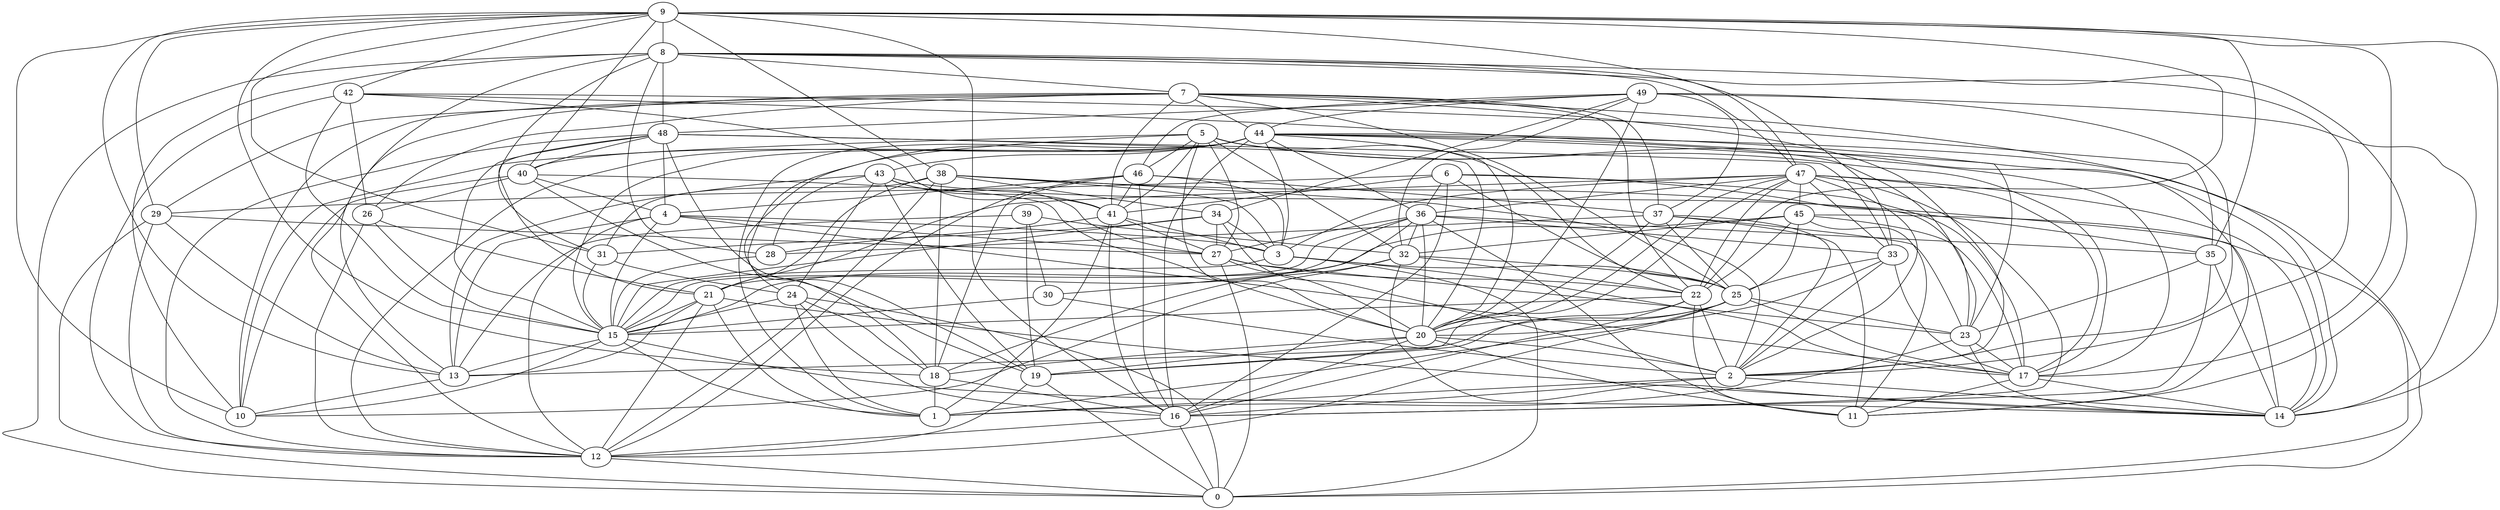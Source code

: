 digraph GG_graph {

subgraph G_graph {
edge [color = black]
"42" -> "41" [dir = none]
"42" -> "35" [dir = none]
"42" -> "23" [dir = none]
"49" -> "37" [dir = none]
"49" -> "34" [dir = none]
"49" -> "14" [dir = none]
"49" -> "44" [dir = none]
"49" -> "32" [dir = none]
"20" -> "19" [dir = none]
"20" -> "16" [dir = none]
"38" -> "18" [dir = none]
"38" -> "3" [dir = none]
"38" -> "35" [dir = none]
"38" -> "12" [dir = none]
"38" -> "34" [dir = none]
"5" -> "41" [dir = none]
"5" -> "22" [dir = none]
"5" -> "18" [dir = none]
"5" -> "11" [dir = none]
"5" -> "17" [dir = none]
"5" -> "32" [dir = none]
"37" -> "23" [dir = none]
"37" -> "28" [dir = none]
"37" -> "2" [dir = none]
"37" -> "20" [dir = none]
"37" -> "11" [dir = none]
"29" -> "12" [dir = none]
"29" -> "27" [dir = none]
"39" -> "19" [dir = none]
"39" -> "30" [dir = none]
"39" -> "13" [dir = none]
"39" -> "32" [dir = none]
"9" -> "38" [dir = none]
"9" -> "31" [dir = none]
"9" -> "8" [dir = none]
"9" -> "13" [dir = none]
"9" -> "40" [dir = none]
"9" -> "14" [dir = none]
"9" -> "29" [dir = none]
"9" -> "10" [dir = none]
"9" -> "47" [dir = none]
"9" -> "18" [dir = none]
"9" -> "35" [dir = none]
"19" -> "12" [dir = none]
"19" -> "0" [dir = none]
"15" -> "1" [dir = none]
"15" -> "14" [dir = none]
"46" -> "37" [dir = none]
"46" -> "3" [dir = none]
"46" -> "41" [dir = none]
"7" -> "37" [dir = none]
"7" -> "44" [dir = none]
"7" -> "2" [dir = none]
"7" -> "22" [dir = none]
"7" -> "29" [dir = none]
"7" -> "10" [dir = none]
"7" -> "14" [dir = none]
"7" -> "25" [dir = none]
"35" -> "23" [dir = none]
"35" -> "16" [dir = none]
"27" -> "20" [dir = none]
"27" -> "23" [dir = none]
"27" -> "0" [dir = none]
"28" -> "15" [dir = none]
"41" -> "28" [dir = none]
"41" -> "27" [dir = none]
"41" -> "3" [dir = none]
"41" -> "1" [dir = none]
"8" -> "11" [dir = none]
"8" -> "10" [dir = none]
"8" -> "7" [dir = none]
"8" -> "31" [dir = none]
"8" -> "28" [dir = none]
"22" -> "2" [dir = none]
"22" -> "19" [dir = none]
"17" -> "14" [dir = none]
"17" -> "11" [dir = none]
"40" -> "26" [dir = none]
"40" -> "19" [dir = none]
"45" -> "25" [dir = none]
"45" -> "15" [dir = none]
"45" -> "0" [dir = none]
"30" -> "2" [dir = none]
"6" -> "36" [dir = none]
"6" -> "16" [dir = none]
"6" -> "29" [dir = none]
"3" -> "25" [dir = none]
"3" -> "15" [dir = none]
"47" -> "16" [dir = none]
"47" -> "21" [dir = none]
"47" -> "3" [dir = none]
"47" -> "20" [dir = none]
"47" -> "14" [dir = none]
"47" -> "17" [dir = none]
"16" -> "0" [dir = none]
"43" -> "13" [dir = none]
"43" -> "28" [dir = none]
"43" -> "14" [dir = none]
"43" -> "19" [dir = none]
"36" -> "35" [dir = none]
"36" -> "30" [dir = none]
"36" -> "32" [dir = none]
"36" -> "20" [dir = none]
"36" -> "33" [dir = none]
"4" -> "27" [dir = none]
"4" -> "3" [dir = none]
"4" -> "12" [dir = none]
"4" -> "13" [dir = none]
"24" -> "0" [dir = none]
"24" -> "1" [dir = none]
"24" -> "16" [dir = none]
"31" -> "24" [dir = none]
"33" -> "25" [dir = none]
"33" -> "2" [dir = none]
"25" -> "1" [dir = none]
"25" -> "20" [dir = none]
"25" -> "23" [dir = none]
"25" -> "12" [dir = none]
"2" -> "1" [dir = none]
"48" -> "40" [dir = none]
"48" -> "33" [dir = none]
"48" -> "12" [dir = none]
"48" -> "15" [dir = none]
"48" -> "21" [dir = none]
"23" -> "14" [dir = none]
"21" -> "1" [dir = none]
"21" -> "13" [dir = none]
"21" -> "14" [dir = none]
"26" -> "21" [dir = none]
"26" -> "12" [dir = none]
"32" -> "25" [dir = none]
"32" -> "14" [dir = none]
"32" -> "22" [dir = none]
"44" -> "24" [dir = none]
"44" -> "36" [dir = none]
"44" -> "23" [dir = none]
"44" -> "17" [dir = none]
"44" -> "0" [dir = none]
"44" -> "15" [dir = none]
"44" -> "16" [dir = none]
"44" -> "1" [dir = none]
"44" -> "14" [dir = none]
"44" -> "40" [dir = none]
"44" -> "20" [dir = none]
"34" -> "2" [dir = none]
"34" -> "15" [dir = none]
"34" -> "3" [dir = none]
"20" -> "18" [dir = none]
"9" -> "16" [dir = none]
"36" -> "21" [dir = none]
"46" -> "4" [dir = none]
"48" -> "4" [dir = none]
"34" -> "27" [dir = none]
"49" -> "48" [dir = none]
"36" -> "27" [dir = none]
"32" -> "10" [dir = none]
"49" -> "20" [dir = none]
"15" -> "10" [dir = none]
"47" -> "36" [dir = none]
"40" -> "10" [dir = none]
"42" -> "15" [dir = none]
"12" -> "0" [dir = none]
"5" -> "46" [dir = none]
"31" -> "15" [dir = none]
"48" -> "20" [dir = none]
"36" -> "11" [dir = none]
"6" -> "25" [dir = none]
"29" -> "13" [dir = none]
"7" -> "26" [dir = none]
"49" -> "46" [dir = none]
"18" -> "16" [dir = none]
"38" -> "21" [dir = none]
"8" -> "2" [dir = none]
"6" -> "23" [dir = none]
"37" -> "25" [dir = none]
"29" -> "0" [dir = none]
"44" -> "12" [dir = none]
"35" -> "14" [dir = none]
"8" -> "33" [dir = none]
"5" -> "20" [dir = none]
"23" -> "1" [dir = none]
"4" -> "17" [dir = none]
"40" -> "20" [dir = none]
"40" -> "4" [dir = none]
"43" -> "27" [dir = none]
"32" -> "18" [dir = none]
"7" -> "13" [dir = none]
"34" -> "31" [dir = none]
"38" -> "2" [dir = none]
"23" -> "17" [dir = none]
"15" -> "13" [dir = none]
"22" -> "15" [dir = none]
"36" -> "15" [dir = none]
"45" -> "32" [dir = none]
"6" -> "17" [dir = none]
"27" -> "22" [dir = none]
"5" -> "27" [dir = none]
"20" -> "2" [dir = none]
"24" -> "18" [dir = none]
"43" -> "41" [dir = none]
"13" -> "10" [dir = none]
"45" -> "22" [dir = none]
"45" -> "11" [dir = none]
"45" -> "17" [dir = none]
"48" -> "19" [dir = none]
"9" -> "42" [dir = none]
"47" -> "45" [dir = none]
"43" -> "24" [dir = none]
"33" -> "20" [dir = none]
"16" -> "12" [dir = none]
"44" -> "43" [dir = none]
"21" -> "12" [dir = none]
"8" -> "12" [dir = none]
"24" -> "15" [dir = none]
"8" -> "0" [dir = none]
"49" -> "2" [dir = none]
"46" -> "12" [dir = none]
"6" -> "41" [dir = none]
"47" -> "22" [dir = none]
"33" -> "17" [dir = none]
"42" -> "26" [dir = none]
"9" -> "17" [dir = none]
"47" -> "19" [dir = none]
"5" -> "10" [dir = none]
"44" -> "3" [dir = none]
"38" -> "31" [dir = none]
"26" -> "15" [dir = none]
"3" -> "0" [dir = none]
"46" -> "16" [dir = none]
"41" -> "16" [dir = none]
"42" -> "12" [dir = none]
"22" -> "11" [dir = none]
"25" -> "13" [dir = none]
"7" -> "41" [dir = none]
"30" -> "15" [dir = none]
"25" -> "17" [dir = none]
"3" -> "17" [dir = none]
"9" -> "22" [dir = none]
"2" -> "14" [dir = none]
"18" -> "1" [dir = none]
"47" -> "2" [dir = none]
"4" -> "15" [dir = none]
"20" -> "11" [dir = none]
"8" -> "48" [dir = none]
"46" -> "18" [dir = none]
"47" -> "33" [dir = none]
"21" -> "15" [dir = none]
"8" -> "47" [dir = none]
"22" -> "16" [dir = none]
"2" -> "16" [dir = none]
}

}
